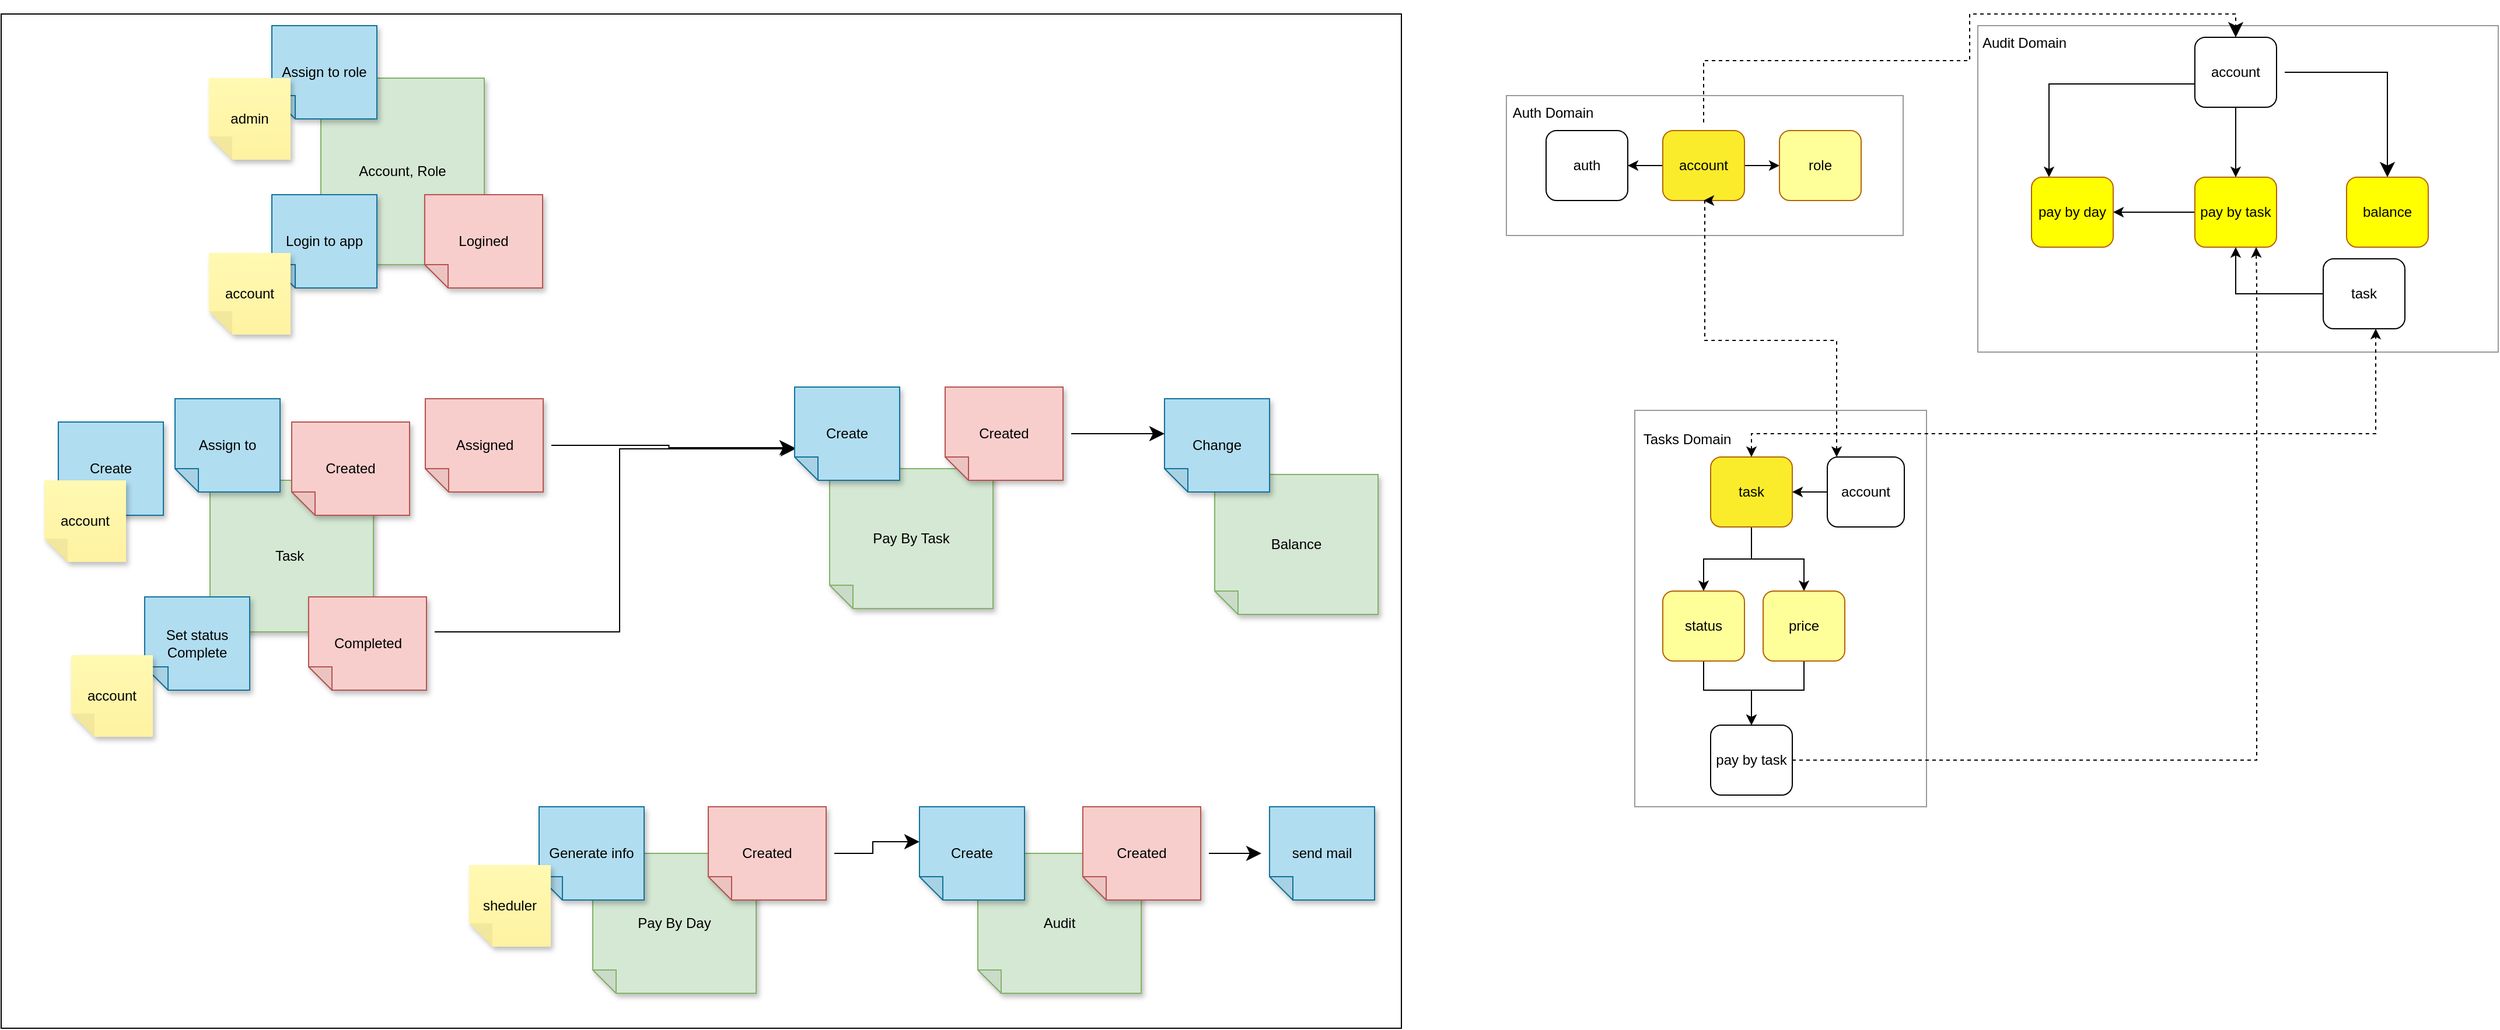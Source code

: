<mxfile version="17.5.0" type="github">
  <diagram id="dGNfXg8ryN5YxJEa8egZ" name="Page-1">
    <mxGraphModel dx="4119" dy="1830" grid="1" gridSize="10" guides="1" tooltips="1" connect="1" arrows="1" fold="1" page="1" pageScale="1" pageWidth="827" pageHeight="1169" math="0" shadow="0">
      <root>
        <mxCell id="0" />
        <mxCell id="1" parent="0" />
        <mxCell id="-m2lDpHRq8-kHT6CYHwG-1" value="" style="rounded=0;whiteSpace=wrap;html=1;strokeColor=#999999;" parent="1" vertex="1">
          <mxGeometry x="1030" y="800" width="340" height="120" as="geometry" />
        </mxCell>
        <mxCell id="-m2lDpHRq8-kHT6CYHwG-7" style="edgeStyle=orthogonalEdgeStyle;rounded=0;orthogonalLoop=1;jettySize=auto;html=1;exitX=1;exitY=0.5;exitDx=0;exitDy=0;entryX=0;entryY=0.5;entryDx=0;entryDy=0;" parent="1" source="-m2lDpHRq8-kHT6CYHwG-2" target="-m2lDpHRq8-kHT6CYHwG-5" edge="1">
          <mxGeometry relative="1" as="geometry" />
        </mxCell>
        <mxCell id="-m2lDpHRq8-kHT6CYHwG-9" style="edgeStyle=orthogonalEdgeStyle;rounded=0;orthogonalLoop=1;jettySize=auto;html=1;exitX=0;exitY=0.5;exitDx=0;exitDy=0;" parent="1" source="-m2lDpHRq8-kHT6CYHwG-2" target="-m2lDpHRq8-kHT6CYHwG-3" edge="1">
          <mxGeometry relative="1" as="geometry" />
        </mxCell>
        <mxCell id="-m2lDpHRq8-kHT6CYHwG-41" style="edgeStyle=orthogonalEdgeStyle;rounded=0;orthogonalLoop=1;jettySize=auto;html=1;exitX=0.5;exitY=1;exitDx=0;exitDy=0;entryX=0.5;entryY=0;entryDx=0;entryDy=0;dashed=1;strokeColor=none;startArrow=classic;startFill=1;" parent="1" source="-m2lDpHRq8-kHT6CYHwG-2" edge="1">
          <mxGeometry relative="1" as="geometry">
            <mxPoint x="1077" y="1110" as="targetPoint" />
          </mxGeometry>
        </mxCell>
        <mxCell id="-m2lDpHRq8-kHT6CYHwG-2" value="account" style="rounded=1;whiteSpace=wrap;html=1;fillColor=#FAEC2B;strokeColor=#b46504;" parent="1" vertex="1">
          <mxGeometry x="1164" y="830" width="70" height="60" as="geometry" />
        </mxCell>
        <mxCell id="-m2lDpHRq8-kHT6CYHwG-3" value="auth" style="rounded=1;whiteSpace=wrap;html=1;" parent="1" vertex="1">
          <mxGeometry x="1064" y="830" width="70" height="60" as="geometry" />
        </mxCell>
        <mxCell id="-m2lDpHRq8-kHT6CYHwG-5" value="role" style="rounded=1;whiteSpace=wrap;html=1;fillColor=#FFFF99;strokeColor=#b46504;" parent="1" vertex="1">
          <mxGeometry x="1264" y="830" width="70" height="60" as="geometry" />
        </mxCell>
        <mxCell id="-m2lDpHRq8-kHT6CYHwG-10" value="Auth Domain" style="text;html=1;strokeColor=none;fillColor=none;align=center;verticalAlign=middle;whiteSpace=wrap;rounded=0;" parent="1" vertex="1">
          <mxGeometry x="1030" y="800" width="80" height="30" as="geometry" />
        </mxCell>
        <mxCell id="-m2lDpHRq8-kHT6CYHwG-11" value="" style="rounded=0;whiteSpace=wrap;html=1;strokeColor=#999999;" parent="1" vertex="1">
          <mxGeometry x="1140" y="1070" width="250" height="340" as="geometry" />
        </mxCell>
        <mxCell id="-m2lDpHRq8-kHT6CYHwG-44" style="edgeStyle=orthogonalEdgeStyle;rounded=0;orthogonalLoop=1;jettySize=auto;html=1;startArrow=none;startFill=0;strokeColor=default;" parent="1" source="-m2lDpHRq8-kHT6CYHwG-15" target="-m2lDpHRq8-kHT6CYHwG-43" edge="1">
          <mxGeometry relative="1" as="geometry" />
        </mxCell>
        <mxCell id="-m2lDpHRq8-kHT6CYHwG-46" style="edgeStyle=orthogonalEdgeStyle;rounded=0;orthogonalLoop=1;jettySize=auto;html=1;entryX=0.5;entryY=0;entryDx=0;entryDy=0;startArrow=none;startFill=0;strokeColor=default;" parent="1" source="-m2lDpHRq8-kHT6CYHwG-15" target="-m2lDpHRq8-kHT6CYHwG-45" edge="1">
          <mxGeometry relative="1" as="geometry" />
        </mxCell>
        <mxCell id="-m2lDpHRq8-kHT6CYHwG-15" value="task" style="rounded=1;whiteSpace=wrap;html=1;fillColor=#FAEC2B;strokeColor=#b46504;" parent="1" vertex="1">
          <mxGeometry x="1205" y="1110" width="70" height="60" as="geometry" />
        </mxCell>
        <mxCell id="-m2lDpHRq8-kHT6CYHwG-19" value="Tasks Domain" style="text;html=1;strokeColor=none;fillColor=none;align=center;verticalAlign=middle;whiteSpace=wrap;rounded=0;" parent="1" vertex="1">
          <mxGeometry x="1144.5" y="1080" width="80" height="30" as="geometry" />
        </mxCell>
        <mxCell id="-m2lDpHRq8-kHT6CYHwG-20" value="" style="rounded=0;whiteSpace=wrap;html=1;strokeColor=#999999;" parent="1" vertex="1">
          <mxGeometry x="1434" y="740" width="446" height="280" as="geometry" />
        </mxCell>
        <mxCell id="-m2lDpHRq8-kHT6CYHwG-64" style="edgeStyle=orthogonalEdgeStyle;rounded=0;orthogonalLoop=1;jettySize=auto;html=1;entryX=1;entryY=0.5;entryDx=0;entryDy=0;startArrow=none;startFill=0;strokeColor=default;" parent="1" source="-m2lDpHRq8-kHT6CYHwG-26" target="-m2lDpHRq8-kHT6CYHwG-60" edge="1">
          <mxGeometry relative="1" as="geometry" />
        </mxCell>
        <mxCell id="-m2lDpHRq8-kHT6CYHwG-26" value="pay by task" style="rounded=1;whiteSpace=wrap;html=1;fillColor=#FFFF00;strokeColor=#b46504;" parent="1" vertex="1">
          <mxGeometry x="1620" y="870" width="70" height="60" as="geometry" />
        </mxCell>
        <mxCell id="-m2lDpHRq8-kHT6CYHwG-54" style="edgeStyle=orthogonalEdgeStyle;rounded=0;orthogonalLoop=1;jettySize=auto;html=1;startArrow=none;startFill=0;strokeColor=default;" parent="1" source="-m2lDpHRq8-kHT6CYHwG-27" target="-m2lDpHRq8-kHT6CYHwG-26" edge="1">
          <mxGeometry relative="1" as="geometry" />
        </mxCell>
        <mxCell id="-m2lDpHRq8-kHT6CYHwG-61" style="edgeStyle=orthogonalEdgeStyle;rounded=0;orthogonalLoop=1;jettySize=auto;html=1;startArrow=none;startFill=0;strokeColor=default;" parent="1" source="-m2lDpHRq8-kHT6CYHwG-27" target="-m2lDpHRq8-kHT6CYHwG-60" edge="1">
          <mxGeometry relative="1" as="geometry">
            <Array as="points">
              <mxPoint x="1495" y="790" />
            </Array>
          </mxGeometry>
        </mxCell>
        <mxCell id="gcxRvVfxggHvjB-mPr-I-7" style="edgeStyle=orthogonalEdgeStyle;rounded=0;orthogonalLoop=1;jettySize=auto;html=1;entryX=0.5;entryY=0;entryDx=0;entryDy=0;endArrow=classic;endFill=1;startSize=10;endSize=10;sourcePerimeterSpacing=7;targetPerimeterSpacing=7;" edge="1" parent="1" source="-m2lDpHRq8-kHT6CYHwG-27" target="gcxRvVfxggHvjB-mPr-I-1">
          <mxGeometry relative="1" as="geometry" />
        </mxCell>
        <mxCell id="-m2lDpHRq8-kHT6CYHwG-27" value="account" style="rounded=1;whiteSpace=wrap;html=1;" parent="1" vertex="1">
          <mxGeometry x="1620" y="750" width="70" height="60" as="geometry" />
        </mxCell>
        <mxCell id="-m2lDpHRq8-kHT6CYHwG-28" value="Audit Domain" style="text;html=1;strokeColor=none;fillColor=none;align=center;verticalAlign=middle;whiteSpace=wrap;rounded=0;" parent="1" vertex="1">
          <mxGeometry x="1434" y="740" width="80" height="30" as="geometry" />
        </mxCell>
        <mxCell id="-m2lDpHRq8-kHT6CYHwG-48" style="edgeStyle=orthogonalEdgeStyle;rounded=0;orthogonalLoop=1;jettySize=auto;html=1;entryX=0.5;entryY=0;entryDx=0;entryDy=0;startArrow=none;startFill=0;strokeColor=default;" parent="1" source="-m2lDpHRq8-kHT6CYHwG-43" target="-m2lDpHRq8-kHT6CYHwG-47" edge="1">
          <mxGeometry relative="1" as="geometry">
            <Array as="points">
              <mxPoint x="1199" y="1310" />
              <mxPoint x="1240" y="1310" />
            </Array>
          </mxGeometry>
        </mxCell>
        <mxCell id="-m2lDpHRq8-kHT6CYHwG-43" value="status" style="rounded=1;whiteSpace=wrap;html=1;fillColor=#FFFF99;strokeColor=#b46504;" parent="1" vertex="1">
          <mxGeometry x="1164" y="1225" width="70" height="60" as="geometry" />
        </mxCell>
        <mxCell id="-m2lDpHRq8-kHT6CYHwG-49" style="edgeStyle=orthogonalEdgeStyle;rounded=0;orthogonalLoop=1;jettySize=auto;html=1;startArrow=none;startFill=0;strokeColor=default;entryX=0.5;entryY=0;entryDx=0;entryDy=0;" parent="1" source="-m2lDpHRq8-kHT6CYHwG-45" target="-m2lDpHRq8-kHT6CYHwG-47" edge="1">
          <mxGeometry relative="1" as="geometry">
            <mxPoint x="1240" y="1320" as="targetPoint" />
            <Array as="points">
              <mxPoint x="1285" y="1310" />
              <mxPoint x="1240" y="1310" />
            </Array>
          </mxGeometry>
        </mxCell>
        <mxCell id="-m2lDpHRq8-kHT6CYHwG-45" value="price" style="rounded=1;whiteSpace=wrap;html=1;fillColor=#FFFF99;strokeColor=#b46504;" parent="1" vertex="1">
          <mxGeometry x="1250" y="1225" width="70" height="60" as="geometry" />
        </mxCell>
        <mxCell id="-m2lDpHRq8-kHT6CYHwG-73" style="edgeStyle=orthogonalEdgeStyle;rounded=0;orthogonalLoop=1;jettySize=auto;html=1;startArrow=none;startFill=0;strokeColor=default;entryX=0.75;entryY=1;entryDx=0;entryDy=0;dashed=1;" parent="1" source="-m2lDpHRq8-kHT6CYHwG-47" target="-m2lDpHRq8-kHT6CYHwG-26" edge="1">
          <mxGeometry relative="1" as="geometry">
            <mxPoint x="1690" y="1150" as="targetPoint" />
            <Array as="points">
              <mxPoint x="1673" y="1370" />
              <mxPoint x="1673" y="960" />
            </Array>
          </mxGeometry>
        </mxCell>
        <mxCell id="-m2lDpHRq8-kHT6CYHwG-47" value="pay by task" style="rounded=1;whiteSpace=wrap;html=1;" parent="1" vertex="1">
          <mxGeometry x="1205" y="1340" width="70" height="60" as="geometry" />
        </mxCell>
        <mxCell id="-m2lDpHRq8-kHT6CYHwG-55" style="edgeStyle=orthogonalEdgeStyle;rounded=0;orthogonalLoop=1;jettySize=auto;html=1;startArrow=none;startFill=0;strokeColor=default;" parent="1" source="-m2lDpHRq8-kHT6CYHwG-50" target="-m2lDpHRq8-kHT6CYHwG-26" edge="1">
          <mxGeometry relative="1" as="geometry" />
        </mxCell>
        <mxCell id="-m2lDpHRq8-kHT6CYHwG-50" value="task" style="rounded=1;whiteSpace=wrap;html=1;" parent="1" vertex="1">
          <mxGeometry x="1730" y="940" width="70" height="60" as="geometry" />
        </mxCell>
        <mxCell id="-m2lDpHRq8-kHT6CYHwG-57" style="edgeStyle=orthogonalEdgeStyle;rounded=0;orthogonalLoop=1;jettySize=auto;html=1;dashed=1;startArrow=classic;startFill=1;strokeColor=default;exitX=0.5;exitY=0;exitDx=0;exitDy=0;" parent="1" source="-m2lDpHRq8-kHT6CYHwG-15" target="-m2lDpHRq8-kHT6CYHwG-50" edge="1">
          <mxGeometry relative="1" as="geometry">
            <Array as="points">
              <mxPoint x="1240" y="1090" />
              <mxPoint x="1775" y="1090" />
            </Array>
          </mxGeometry>
        </mxCell>
        <mxCell id="-m2lDpHRq8-kHT6CYHwG-60" value="pay by day" style="rounded=1;whiteSpace=wrap;html=1;fillColor=#FFFF00;strokeColor=#b46504;" parent="1" vertex="1">
          <mxGeometry x="1480" y="870" width="70" height="60" as="geometry" />
        </mxCell>
        <mxCell id="-m2lDpHRq8-kHT6CYHwG-76" style="edgeStyle=orthogonalEdgeStyle;rounded=0;orthogonalLoop=1;jettySize=auto;html=1;dashed=1;startArrow=classic;startFill=1;strokeColor=default;entryX=0.5;entryY=1;entryDx=0;entryDy=0;" parent="1" source="-m2lDpHRq8-kHT6CYHwG-75" target="-m2lDpHRq8-kHT6CYHwG-2" edge="1">
          <mxGeometry relative="1" as="geometry">
            <mxPoint x="1200" y="900" as="targetPoint" />
            <Array as="points">
              <mxPoint x="1313" y="1010" />
              <mxPoint x="1200" y="1010" />
            </Array>
          </mxGeometry>
        </mxCell>
        <mxCell id="-m2lDpHRq8-kHT6CYHwG-77" style="edgeStyle=orthogonalEdgeStyle;rounded=0;orthogonalLoop=1;jettySize=auto;html=1;startArrow=none;startFill=0;strokeColor=default;" parent="1" source="-m2lDpHRq8-kHT6CYHwG-75" target="-m2lDpHRq8-kHT6CYHwG-15" edge="1">
          <mxGeometry relative="1" as="geometry" />
        </mxCell>
        <mxCell id="-m2lDpHRq8-kHT6CYHwG-75" value="account" style="rounded=1;whiteSpace=wrap;html=1;" parent="1" vertex="1">
          <mxGeometry x="1305" y="1110" width="66" height="60" as="geometry" />
        </mxCell>
        <mxCell id="gcxRvVfxggHvjB-mPr-I-1" value="balance" style="rounded=1;whiteSpace=wrap;html=1;fillColor=#FFFF00;strokeColor=#b46504;" vertex="1" parent="1">
          <mxGeometry x="1750" y="870" width="70" height="60" as="geometry" />
        </mxCell>
        <mxCell id="gcxRvVfxggHvjB-mPr-I-9" value="" style="rounded=0;whiteSpace=wrap;html=1;hachureGap=4;" vertex="1" parent="1">
          <mxGeometry x="-260" y="730" width="1200" height="870" as="geometry" />
        </mxCell>
        <mxCell id="gcxRvVfxggHvjB-mPr-I-19" value="Account, Role" style="shape=note;whiteSpace=wrap;html=1;backgroundOutline=1;darkOpacity=0.05;fillColor=#d5e8d4;strokeColor=#82b366;fillStyle=solid;direction=west;gradientDirection=north;shadow=1;size=20;pointerEvents=1;hachureGap=4;" vertex="1" parent="1">
          <mxGeometry x="14" y="785" width="140" height="160" as="geometry" />
        </mxCell>
        <mxCell id="gcxRvVfxggHvjB-mPr-I-20" value="Assign to role" style="shape=note;whiteSpace=wrap;html=1;backgroundOutline=1;darkOpacity=0.05;fillColor=#b1ddf0;strokeColor=#10739e;fillStyle=solid;direction=west;gradientDirection=north;shadow=1;size=20;pointerEvents=1;hachureGap=4;" vertex="1" parent="1">
          <mxGeometry x="-28" y="740" width="90" height="80" as="geometry" />
        </mxCell>
        <mxCell id="gcxRvVfxggHvjB-mPr-I-21" value="admin" style="shape=note;whiteSpace=wrap;html=1;backgroundOutline=1;fontColor=#000000;darkOpacity=0.05;fillColor=#FFF9B2;strokeColor=none;fillStyle=solid;direction=west;gradientDirection=north;gradientColor=#FFF2A1;shadow=1;size=20;pointerEvents=1;hachureGap=4;" vertex="1" parent="1">
          <mxGeometry x="-82" y="785" width="70" height="70" as="geometry" />
        </mxCell>
        <mxCell id="gcxRvVfxggHvjB-mPr-I-22" value="Login to app" style="shape=note;whiteSpace=wrap;html=1;backgroundOutline=1;darkOpacity=0.05;fillColor=#b1ddf0;strokeColor=#10739e;fillStyle=solid;direction=west;gradientDirection=north;shadow=1;size=20;pointerEvents=1;hachureGap=4;" vertex="1" parent="1">
          <mxGeometry x="-28" y="885" width="90" height="80" as="geometry" />
        </mxCell>
        <mxCell id="gcxRvVfxggHvjB-mPr-I-23" value="account" style="shape=note;whiteSpace=wrap;html=1;backgroundOutline=1;fontColor=#000000;darkOpacity=0.05;fillColor=#FFF9B2;strokeColor=none;fillStyle=solid;direction=west;gradientDirection=north;gradientColor=#FFF2A1;shadow=1;size=20;pointerEvents=1;hachureGap=4;" vertex="1" parent="1">
          <mxGeometry x="-82" y="935" width="70" height="70" as="geometry" />
        </mxCell>
        <mxCell id="gcxRvVfxggHvjB-mPr-I-25" value="Logined" style="shape=note;whiteSpace=wrap;html=1;backgroundOutline=1;darkOpacity=0.05;fillColor=#f8cecc;strokeColor=#b85450;fillStyle=solid;direction=west;gradientDirection=north;shadow=1;size=20;pointerEvents=1;hachureGap=4;" vertex="1" parent="1">
          <mxGeometry x="103" y="885" width="101" height="80" as="geometry" />
        </mxCell>
        <mxCell id="gcxRvVfxggHvjB-mPr-I-26" value="Task&amp;nbsp;" style="shape=note;whiteSpace=wrap;html=1;backgroundOutline=1;darkOpacity=0.05;fillColor=#d5e8d4;strokeColor=#82b366;fillStyle=solid;direction=west;gradientDirection=north;shadow=1;size=20;pointerEvents=1;hachureGap=4;" vertex="1" parent="1">
          <mxGeometry x="-81" y="1130" width="140" height="130" as="geometry" />
        </mxCell>
        <mxCell id="gcxRvVfxggHvjB-mPr-I-27" value="Create" style="shape=note;whiteSpace=wrap;html=1;backgroundOutline=1;darkOpacity=0.05;fillColor=#b1ddf0;strokeColor=#10739e;fillStyle=solid;direction=west;gradientDirection=north;shadow=1;size=20;pointerEvents=1;hachureGap=4;" vertex="1" parent="1">
          <mxGeometry x="-211" y="1080" width="90" height="80" as="geometry" />
        </mxCell>
        <mxCell id="gcxRvVfxggHvjB-mPr-I-28" value="Assign to" style="shape=note;whiteSpace=wrap;html=1;backgroundOutline=1;darkOpacity=0.05;fillColor=#b1ddf0;strokeColor=#10739e;fillStyle=solid;direction=west;gradientDirection=north;shadow=1;size=20;pointerEvents=1;hachureGap=4;" vertex="1" parent="1">
          <mxGeometry x="-111" y="1060" width="90" height="80" as="geometry" />
        </mxCell>
        <mxCell id="gcxRvVfxggHvjB-mPr-I-29" value="Created" style="shape=note;whiteSpace=wrap;html=1;backgroundOutline=1;darkOpacity=0.05;fillColor=#f8cecc;strokeColor=#b85450;fillStyle=solid;direction=west;gradientDirection=north;shadow=1;size=20;pointerEvents=1;hachureGap=4;" vertex="1" parent="1">
          <mxGeometry x="-11" y="1080" width="101" height="80" as="geometry" />
        </mxCell>
        <mxCell id="gcxRvVfxggHvjB-mPr-I-53" style="edgeStyle=orthogonalEdgeStyle;rounded=0;orthogonalLoop=1;jettySize=auto;html=1;entryX=1;entryY=0.35;entryDx=0;entryDy=0;entryPerimeter=0;endArrow=classic;endFill=1;startSize=10;endSize=10;sourcePerimeterSpacing=7;targetPerimeterSpacing=7;" edge="1" parent="1" source="gcxRvVfxggHvjB-mPr-I-30" target="gcxRvVfxggHvjB-mPr-I-37">
          <mxGeometry relative="1" as="geometry" />
        </mxCell>
        <mxCell id="gcxRvVfxggHvjB-mPr-I-30" value="Assigned" style="shape=note;whiteSpace=wrap;html=1;backgroundOutline=1;darkOpacity=0.05;fillColor=#f8cecc;strokeColor=#b85450;fillStyle=solid;direction=west;gradientDirection=north;shadow=1;size=20;pointerEvents=1;hachureGap=4;" vertex="1" parent="1">
          <mxGeometry x="103.5" y="1060" width="101" height="80" as="geometry" />
        </mxCell>
        <mxCell id="gcxRvVfxggHvjB-mPr-I-31" value="Set status Complete" style="shape=note;whiteSpace=wrap;html=1;backgroundOutline=1;darkOpacity=0.05;fillColor=#b1ddf0;strokeColor=#10739e;fillStyle=solid;direction=west;gradientDirection=north;shadow=1;size=20;pointerEvents=1;hachureGap=4;" vertex="1" parent="1">
          <mxGeometry x="-137" y="1230" width="90" height="80" as="geometry" />
        </mxCell>
        <mxCell id="gcxRvVfxggHvjB-mPr-I-42" style="edgeStyle=orthogonalEdgeStyle;rounded=0;orthogonalLoop=1;jettySize=auto;html=1;entryX=0.989;entryY=0.338;entryDx=0;entryDy=0;entryPerimeter=0;endArrow=classic;endFill=1;startSize=10;endSize=10;sourcePerimeterSpacing=7;targetPerimeterSpacing=7;" edge="1" parent="1" source="gcxRvVfxggHvjB-mPr-I-32" target="gcxRvVfxggHvjB-mPr-I-37">
          <mxGeometry relative="1" as="geometry">
            <Array as="points">
              <mxPoint x="270" y="1260" />
              <mxPoint x="270" y="1103" />
            </Array>
          </mxGeometry>
        </mxCell>
        <mxCell id="gcxRvVfxggHvjB-mPr-I-32" value="Completed" style="shape=note;whiteSpace=wrap;html=1;backgroundOutline=1;darkOpacity=0.05;fillColor=#f8cecc;strokeColor=#b85450;fillStyle=solid;direction=west;gradientDirection=north;shadow=1;size=20;pointerEvents=1;hachureGap=4;" vertex="1" parent="1">
          <mxGeometry x="3.5" y="1230" width="101" height="80" as="geometry" />
        </mxCell>
        <mxCell id="gcxRvVfxggHvjB-mPr-I-33" value="account" style="shape=note;whiteSpace=wrap;html=1;backgroundOutline=1;fontColor=#000000;darkOpacity=0.05;fillColor=#FFF9B2;strokeColor=none;fillStyle=solid;direction=west;gradientDirection=north;gradientColor=#FFF2A1;shadow=1;size=20;pointerEvents=1;hachureGap=4;" vertex="1" parent="1">
          <mxGeometry x="-223" y="1130" width="70" height="70" as="geometry" />
        </mxCell>
        <mxCell id="gcxRvVfxggHvjB-mPr-I-34" value="account" style="shape=note;whiteSpace=wrap;html=1;backgroundOutline=1;fontColor=#000000;darkOpacity=0.05;fillColor=#FFF9B2;strokeColor=none;fillStyle=solid;direction=west;gradientDirection=north;gradientColor=#FFF2A1;shadow=1;size=20;pointerEvents=1;hachureGap=4;" vertex="1" parent="1">
          <mxGeometry x="-200" y="1280" width="70" height="70" as="geometry" />
        </mxCell>
        <mxCell id="gcxRvVfxggHvjB-mPr-I-36" value="Pay By Task" style="shape=note;whiteSpace=wrap;html=1;backgroundOutline=1;darkOpacity=0.05;fillColor=#d5e8d4;strokeColor=#82b366;fillStyle=solid;direction=west;gradientDirection=north;shadow=1;size=20;pointerEvents=1;hachureGap=4;" vertex="1" parent="1">
          <mxGeometry x="450" y="1120" width="140" height="120" as="geometry" />
        </mxCell>
        <mxCell id="gcxRvVfxggHvjB-mPr-I-37" value="Create" style="shape=note;whiteSpace=wrap;html=1;backgroundOutline=1;darkOpacity=0.05;fillColor=#b1ddf0;strokeColor=#10739e;fillStyle=solid;direction=west;gradientDirection=north;shadow=1;size=20;pointerEvents=1;hachureGap=4;" vertex="1" parent="1">
          <mxGeometry x="420" y="1050" width="90" height="80" as="geometry" />
        </mxCell>
        <mxCell id="gcxRvVfxggHvjB-mPr-I-38" value="Balance" style="shape=note;whiteSpace=wrap;html=1;backgroundOutline=1;darkOpacity=0.05;fillColor=#d5e8d4;strokeColor=#82b366;fillStyle=solid;direction=west;gradientDirection=north;shadow=1;size=20;pointerEvents=1;hachureGap=4;" vertex="1" parent="1">
          <mxGeometry x="780" y="1125" width="140" height="120" as="geometry" />
        </mxCell>
        <mxCell id="gcxRvVfxggHvjB-mPr-I-39" value="Change" style="shape=note;whiteSpace=wrap;html=1;backgroundOutline=1;darkOpacity=0.05;fillColor=#b1ddf0;strokeColor=#10739e;fillStyle=solid;direction=west;gradientDirection=north;shadow=1;size=20;pointerEvents=1;hachureGap=4;" vertex="1" parent="1">
          <mxGeometry x="737" y="1060" width="90" height="80" as="geometry" />
        </mxCell>
        <mxCell id="gcxRvVfxggHvjB-mPr-I-41" style="edgeStyle=orthogonalEdgeStyle;rounded=0;orthogonalLoop=1;jettySize=auto;html=1;entryX=0;entryY=0;entryDx=90;entryDy=50;entryPerimeter=0;endArrow=classic;endFill=1;startSize=10;endSize=10;sourcePerimeterSpacing=7;targetPerimeterSpacing=7;" edge="1" parent="1" source="gcxRvVfxggHvjB-mPr-I-40" target="gcxRvVfxggHvjB-mPr-I-39">
          <mxGeometry relative="1" as="geometry" />
        </mxCell>
        <mxCell id="gcxRvVfxggHvjB-mPr-I-40" value="Created" style="shape=note;whiteSpace=wrap;html=1;backgroundOutline=1;darkOpacity=0.05;fillColor=#f8cecc;strokeColor=#b85450;fillStyle=solid;direction=west;gradientDirection=north;shadow=1;size=20;pointerEvents=1;hachureGap=4;" vertex="1" parent="1">
          <mxGeometry x="549" y="1050" width="101" height="80" as="geometry" />
        </mxCell>
        <mxCell id="gcxRvVfxggHvjB-mPr-I-43" value="Pay By Day" style="shape=note;whiteSpace=wrap;html=1;backgroundOutline=1;darkOpacity=0.05;fillColor=#d5e8d4;strokeColor=#82b366;fillStyle=solid;direction=west;gradientDirection=north;shadow=1;size=20;pointerEvents=1;hachureGap=4;" vertex="1" parent="1">
          <mxGeometry x="247" y="1450" width="140" height="120" as="geometry" />
        </mxCell>
        <mxCell id="gcxRvVfxggHvjB-mPr-I-44" value="Generate info" style="shape=note;whiteSpace=wrap;html=1;backgroundOutline=1;darkOpacity=0.05;fillColor=#b1ddf0;strokeColor=#10739e;fillStyle=solid;direction=west;gradientDirection=north;shadow=1;size=20;pointerEvents=1;hachureGap=4;" vertex="1" parent="1">
          <mxGeometry x="201" y="1410" width="90" height="80" as="geometry" />
        </mxCell>
        <mxCell id="gcxRvVfxggHvjB-mPr-I-45" value="sheduler" style="shape=note;whiteSpace=wrap;html=1;backgroundOutline=1;fontColor=#000000;darkOpacity=0.05;fillColor=#FFF9B2;strokeColor=none;fillStyle=solid;direction=west;gradientDirection=north;gradientColor=#FFF2A1;shadow=1;size=20;pointerEvents=1;hachureGap=4;" vertex="1" parent="1">
          <mxGeometry x="141" y="1460" width="70" height="70" as="geometry" />
        </mxCell>
        <mxCell id="gcxRvVfxggHvjB-mPr-I-52" style="edgeStyle=orthogonalEdgeStyle;rounded=0;orthogonalLoop=1;jettySize=auto;html=1;entryX=0;entryY=0;entryDx=90;entryDy=50;entryPerimeter=0;endArrow=classic;endFill=1;startSize=10;endSize=10;sourcePerimeterSpacing=7;targetPerimeterSpacing=7;" edge="1" parent="1" source="gcxRvVfxggHvjB-mPr-I-46" target="gcxRvVfxggHvjB-mPr-I-48">
          <mxGeometry relative="1" as="geometry" />
        </mxCell>
        <mxCell id="gcxRvVfxggHvjB-mPr-I-46" value="Created" style="shape=note;whiteSpace=wrap;html=1;backgroundOutline=1;darkOpacity=0.05;fillColor=#f8cecc;strokeColor=#b85450;fillStyle=solid;direction=west;gradientDirection=north;shadow=1;size=20;pointerEvents=1;hachureGap=4;" vertex="1" parent="1">
          <mxGeometry x="346" y="1410" width="101" height="80" as="geometry" />
        </mxCell>
        <mxCell id="gcxRvVfxggHvjB-mPr-I-47" value="Audit" style="shape=note;whiteSpace=wrap;html=1;backgroundOutline=1;darkOpacity=0.05;fillColor=#d5e8d4;strokeColor=#82b366;fillStyle=solid;direction=west;gradientDirection=north;shadow=1;size=20;pointerEvents=1;hachureGap=4;" vertex="1" parent="1">
          <mxGeometry x="577" y="1450" width="140" height="120" as="geometry" />
        </mxCell>
        <mxCell id="gcxRvVfxggHvjB-mPr-I-48" value="Create" style="shape=note;whiteSpace=wrap;html=1;backgroundOutline=1;darkOpacity=0.05;fillColor=#b1ddf0;strokeColor=#10739e;fillStyle=solid;direction=west;gradientDirection=north;shadow=1;size=20;pointerEvents=1;hachureGap=4;" vertex="1" parent="1">
          <mxGeometry x="527" y="1410" width="90" height="80" as="geometry" />
        </mxCell>
        <mxCell id="gcxRvVfxggHvjB-mPr-I-51" style="edgeStyle=orthogonalEdgeStyle;rounded=0;orthogonalLoop=1;jettySize=auto;html=1;endArrow=classic;endFill=1;startSize=10;endSize=10;sourcePerimeterSpacing=7;targetPerimeterSpacing=7;" edge="1" parent="1" source="gcxRvVfxggHvjB-mPr-I-49" target="gcxRvVfxggHvjB-mPr-I-50">
          <mxGeometry relative="1" as="geometry" />
        </mxCell>
        <mxCell id="gcxRvVfxggHvjB-mPr-I-49" value="Created" style="shape=note;whiteSpace=wrap;html=1;backgroundOutline=1;darkOpacity=0.05;fillColor=#f8cecc;strokeColor=#b85450;fillStyle=solid;direction=west;gradientDirection=north;shadow=1;size=20;pointerEvents=1;hachureGap=4;" vertex="1" parent="1">
          <mxGeometry x="667" y="1410" width="101" height="80" as="geometry" />
        </mxCell>
        <mxCell id="gcxRvVfxggHvjB-mPr-I-50" value="send mail" style="shape=note;whiteSpace=wrap;html=1;backgroundOutline=1;darkOpacity=0.05;fillColor=#b1ddf0;strokeColor=#10739e;fillStyle=solid;direction=west;gradientDirection=north;shadow=1;size=20;pointerEvents=1;hachureGap=4;" vertex="1" parent="1">
          <mxGeometry x="827" y="1410" width="90" height="80" as="geometry" />
        </mxCell>
        <mxCell id="gcxRvVfxggHvjB-mPr-I-54" style="edgeStyle=orthogonalEdgeStyle;rounded=0;orthogonalLoop=1;jettySize=auto;html=1;entryX=0.5;entryY=0;entryDx=0;entryDy=0;endArrow=classic;endFill=1;startSize=10;endSize=10;sourcePerimeterSpacing=7;targetPerimeterSpacing=7;dashed=1;" edge="1" parent="1" source="-m2lDpHRq8-kHT6CYHwG-2" target="-m2lDpHRq8-kHT6CYHwG-27">
          <mxGeometry relative="1" as="geometry">
            <Array as="points">
              <mxPoint x="1199" y="770" />
              <mxPoint x="1427" y="770" />
              <mxPoint x="1427" y="730" />
              <mxPoint x="1655" y="730" />
            </Array>
          </mxGeometry>
        </mxCell>
      </root>
    </mxGraphModel>
  </diagram>
</mxfile>
